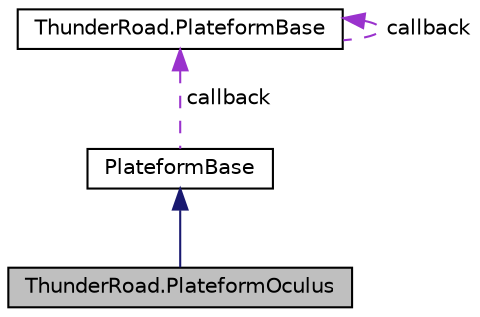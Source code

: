 digraph "ThunderRoad.PlateformOculus"
{
 // LATEX_PDF_SIZE
  edge [fontname="Helvetica",fontsize="10",labelfontname="Helvetica",labelfontsize="10"];
  node [fontname="Helvetica",fontsize="10",shape=record];
  Node1 [label="ThunderRoad.PlateformOculus",height=0.2,width=0.4,color="black", fillcolor="grey75", style="filled", fontcolor="black",tooltip="Class PlateformOculus. Implements the ThunderRoad.PlateformBase"];
  Node2 -> Node1 [dir="back",color="midnightblue",fontsize="10",style="solid",fontname="Helvetica"];
  Node2 [label="PlateformBase",height=0.2,width=0.4,color="black", fillcolor="white", style="filled",URL="$class_thunder_road_1_1_plateform_base.html",tooltip="Class PlateformBase."];
  Node3 -> Node2 [dir="back",color="darkorchid3",fontsize="10",style="dashed",label=" callback" ,fontname="Helvetica"];
  Node3 [label="ThunderRoad.PlateformBase",height=0.2,width=0.4,color="black", fillcolor="white", style="filled",URL="$class_thunder_road_1_1_plateform_base.html",tooltip="Class PlateformBase."];
  Node3 -> Node3 [dir="back",color="darkorchid3",fontsize="10",style="dashed",label=" callback" ,fontname="Helvetica"];
}
